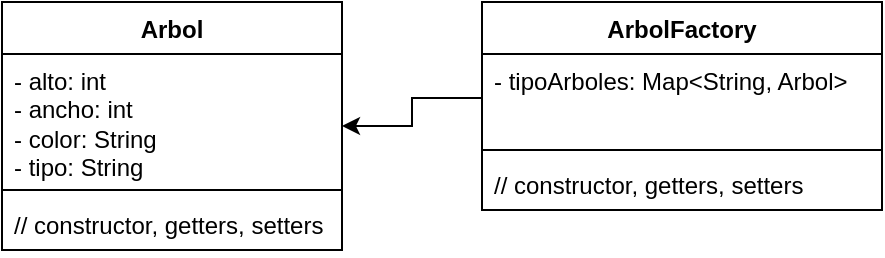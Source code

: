 <mxfile version="24.7.6">
  <diagram name="Página-1" id="w09WhQwb9U_5ZE1sZo-W">
    <mxGraphModel dx="662" dy="613" grid="1" gridSize="10" guides="1" tooltips="1" connect="1" arrows="1" fold="1" page="1" pageScale="1" pageWidth="827" pageHeight="1169" math="0" shadow="0">
      <root>
        <mxCell id="0" />
        <mxCell id="1" parent="0" />
        <mxCell id="arHa5j9gfqV1Ry6LXcek-2" value="Arbol" style="swimlane;fontStyle=1;align=center;verticalAlign=top;childLayout=stackLayout;horizontal=1;startSize=26;horizontalStack=0;resizeParent=1;resizeParentMax=0;resizeLast=0;collapsible=1;marginBottom=0;whiteSpace=wrap;html=1;" vertex="1" parent="1">
          <mxGeometry x="130" y="340" width="170" height="124" as="geometry" />
        </mxCell>
        <mxCell id="arHa5j9gfqV1Ry6LXcek-3" value="- alto: int&lt;div&gt;- ancho: int&lt;/div&gt;&lt;div&gt;- color: String&lt;/div&gt;&lt;div&gt;- tipo: String&lt;/div&gt;" style="text;strokeColor=none;fillColor=none;align=left;verticalAlign=top;spacingLeft=4;spacingRight=4;overflow=hidden;rotatable=0;points=[[0,0.5],[1,0.5]];portConstraint=eastwest;whiteSpace=wrap;html=1;" vertex="1" parent="arHa5j9gfqV1Ry6LXcek-2">
          <mxGeometry y="26" width="170" height="64" as="geometry" />
        </mxCell>
        <mxCell id="arHa5j9gfqV1Ry6LXcek-4" value="" style="line;strokeWidth=1;fillColor=none;align=left;verticalAlign=middle;spacingTop=-1;spacingLeft=3;spacingRight=3;rotatable=0;labelPosition=right;points=[];portConstraint=eastwest;strokeColor=inherit;" vertex="1" parent="arHa5j9gfqV1Ry6LXcek-2">
          <mxGeometry y="90" width="170" height="8" as="geometry" />
        </mxCell>
        <mxCell id="arHa5j9gfqV1Ry6LXcek-5" value="// constructor, getters, setters" style="text;strokeColor=none;fillColor=none;align=left;verticalAlign=top;spacingLeft=4;spacingRight=4;overflow=hidden;rotatable=0;points=[[0,0.5],[1,0.5]];portConstraint=eastwest;whiteSpace=wrap;html=1;" vertex="1" parent="arHa5j9gfqV1Ry6LXcek-2">
          <mxGeometry y="98" width="170" height="26" as="geometry" />
        </mxCell>
        <mxCell id="arHa5j9gfqV1Ry6LXcek-6" value="ArbolFactory" style="swimlane;fontStyle=1;align=center;verticalAlign=top;childLayout=stackLayout;horizontal=1;startSize=26;horizontalStack=0;resizeParent=1;resizeParentMax=0;resizeLast=0;collapsible=1;marginBottom=0;whiteSpace=wrap;html=1;" vertex="1" parent="1">
          <mxGeometry x="370" y="340" width="200" height="104" as="geometry" />
        </mxCell>
        <mxCell id="arHa5j9gfqV1Ry6LXcek-7" value="- tipoArboles: Map&amp;lt;String, Arbol&amp;gt;" style="text;strokeColor=none;fillColor=none;align=left;verticalAlign=top;spacingLeft=4;spacingRight=4;overflow=hidden;rotatable=0;points=[[0,0.5],[1,0.5]];portConstraint=eastwest;whiteSpace=wrap;html=1;" vertex="1" parent="arHa5j9gfqV1Ry6LXcek-6">
          <mxGeometry y="26" width="200" height="44" as="geometry" />
        </mxCell>
        <mxCell id="arHa5j9gfqV1Ry6LXcek-8" value="" style="line;strokeWidth=1;fillColor=none;align=left;verticalAlign=middle;spacingTop=-1;spacingLeft=3;spacingRight=3;rotatable=0;labelPosition=right;points=[];portConstraint=eastwest;strokeColor=inherit;" vertex="1" parent="arHa5j9gfqV1Ry6LXcek-6">
          <mxGeometry y="70" width="200" height="8" as="geometry" />
        </mxCell>
        <mxCell id="arHa5j9gfqV1Ry6LXcek-9" value="// constructor, getters, setters" style="text;strokeColor=none;fillColor=none;align=left;verticalAlign=top;spacingLeft=4;spacingRight=4;overflow=hidden;rotatable=0;points=[[0,0.5],[1,0.5]];portConstraint=eastwest;whiteSpace=wrap;html=1;" vertex="1" parent="arHa5j9gfqV1Ry6LXcek-6">
          <mxGeometry y="78" width="200" height="26" as="geometry" />
        </mxCell>
        <mxCell id="arHa5j9gfqV1Ry6LXcek-10" style="edgeStyle=orthogonalEdgeStyle;rounded=0;orthogonalLoop=1;jettySize=auto;html=1;exitX=0;exitY=0.5;exitDx=0;exitDy=0;entryX=1;entryY=0.5;entryDx=0;entryDy=0;" edge="1" parent="1" source="arHa5j9gfqV1Ry6LXcek-7" target="arHa5j9gfqV1Ry6LXcek-2">
          <mxGeometry relative="1" as="geometry" />
        </mxCell>
      </root>
    </mxGraphModel>
  </diagram>
</mxfile>
